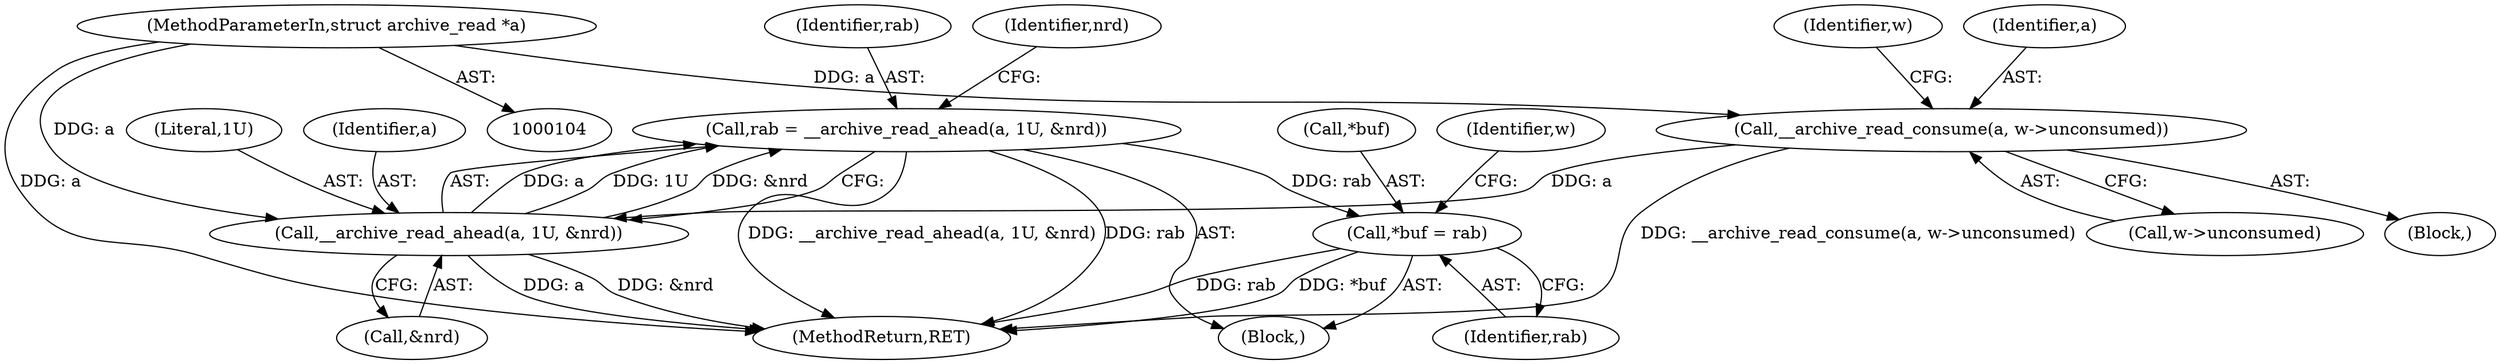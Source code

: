 digraph "0_libarchive_9c84b7426660c09c18cc349f6d70b5f8168b5680@API" {
"1000168" [label="(Call,rab = __archive_read_ahead(a, 1U, &nrd))"];
"1000170" [label="(Call,__archive_read_ahead(a, 1U, &nrd))"];
"1000158" [label="(Call,__archive_read_consume(a, w->unconsumed))"];
"1000105" [label="(MethodParameterIn,struct archive_read *a)"];
"1000228" [label="(Call,*buf = rab)"];
"1000173" [label="(Call,&nrd)"];
"1000158" [label="(Call,__archive_read_consume(a, w->unconsumed))"];
"1000169" [label="(Identifier,rab)"];
"1000172" [label="(Literal,1U)"];
"1000157" [label="(Block,)"];
"1000165" [label="(Identifier,w)"];
"1000171" [label="(Identifier,a)"];
"1000231" [label="(Identifier,rab)"];
"1000234" [label="(Identifier,w)"];
"1000177" [label="(Identifier,nrd)"];
"1000168" [label="(Call,rab = __archive_read_ahead(a, 1U, &nrd))"];
"1000109" [label="(Block,)"];
"1000105" [label="(MethodParameterIn,struct archive_read *a)"];
"1000160" [label="(Call,w->unconsumed)"];
"1000246" [label="(MethodReturn,RET)"];
"1000229" [label="(Call,*buf)"];
"1000159" [label="(Identifier,a)"];
"1000228" [label="(Call,*buf = rab)"];
"1000170" [label="(Call,__archive_read_ahead(a, 1U, &nrd))"];
"1000168" -> "1000109"  [label="AST: "];
"1000168" -> "1000170"  [label="CFG: "];
"1000169" -> "1000168"  [label="AST: "];
"1000170" -> "1000168"  [label="AST: "];
"1000177" -> "1000168"  [label="CFG: "];
"1000168" -> "1000246"  [label="DDG: __archive_read_ahead(a, 1U, &nrd)"];
"1000168" -> "1000246"  [label="DDG: rab"];
"1000170" -> "1000168"  [label="DDG: a"];
"1000170" -> "1000168"  [label="DDG: 1U"];
"1000170" -> "1000168"  [label="DDG: &nrd"];
"1000168" -> "1000228"  [label="DDG: rab"];
"1000170" -> "1000173"  [label="CFG: "];
"1000171" -> "1000170"  [label="AST: "];
"1000172" -> "1000170"  [label="AST: "];
"1000173" -> "1000170"  [label="AST: "];
"1000170" -> "1000246"  [label="DDG: &nrd"];
"1000170" -> "1000246"  [label="DDG: a"];
"1000158" -> "1000170"  [label="DDG: a"];
"1000105" -> "1000170"  [label="DDG: a"];
"1000158" -> "1000157"  [label="AST: "];
"1000158" -> "1000160"  [label="CFG: "];
"1000159" -> "1000158"  [label="AST: "];
"1000160" -> "1000158"  [label="AST: "];
"1000165" -> "1000158"  [label="CFG: "];
"1000158" -> "1000246"  [label="DDG: __archive_read_consume(a, w->unconsumed)"];
"1000105" -> "1000158"  [label="DDG: a"];
"1000105" -> "1000104"  [label="AST: "];
"1000105" -> "1000246"  [label="DDG: a"];
"1000228" -> "1000109"  [label="AST: "];
"1000228" -> "1000231"  [label="CFG: "];
"1000229" -> "1000228"  [label="AST: "];
"1000231" -> "1000228"  [label="AST: "];
"1000234" -> "1000228"  [label="CFG: "];
"1000228" -> "1000246"  [label="DDG: rab"];
"1000228" -> "1000246"  [label="DDG: *buf"];
}
